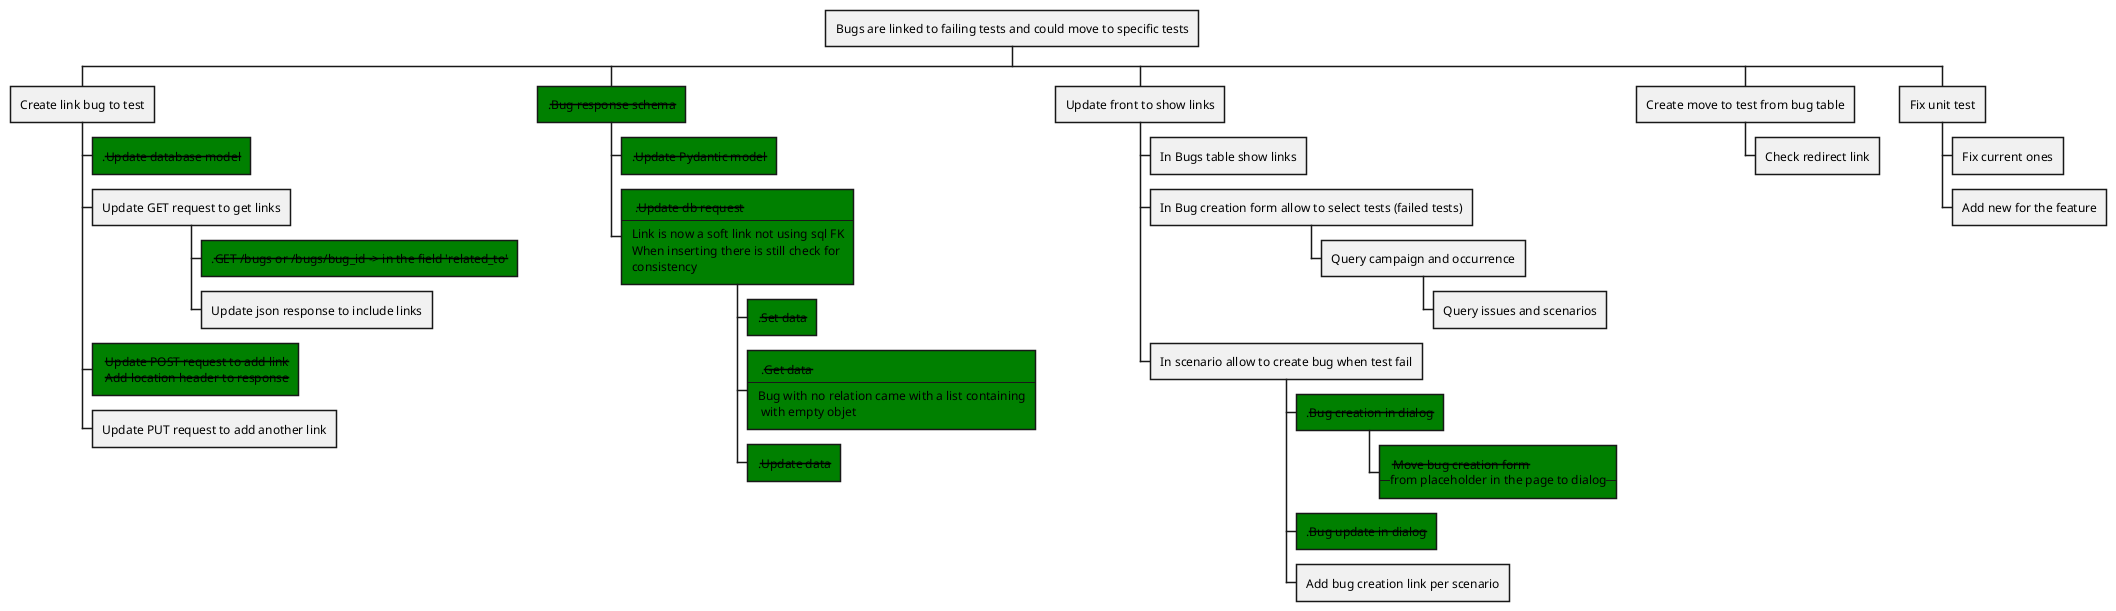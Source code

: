 @startwbs
'https://plantuml.com/wbs-diagram

'https://github.com/Hidden-goblin/eaidashboard/issues/67

* Bugs are linked to failing tests and could move to specific tests
** Create link bug to test
***[#green] .--Update database model--
*** Update GET request to get links
****[#green] .--GET /bugs or /bugs/bug_id -> in the field 'related_to'--
**** Update json response to include links
***[#green]: --Update POST request to add link--
 --Add location header to response--;
*** Update PUT request to add another link
**[#green] .--Bug response schema--
***[#green] .--Update Pydantic model--
***[#green]: .--Update db request--
----
Link is now a soft link not using sql FK
When inserting there is still check for
consistency;
****[#green] .--Set data--
****[#green]: .--Get data--
----
Bug with no relation came with a list containing
 with empty objet;
****[#green] .--Update data--
** Update front to show links
*** In Bugs table show links
*** In Bug creation form allow to select tests (failed tests)
**** Query campaign and occurrence
***** Query issues and scenarios
*** In scenario allow to create bug when test fail
****[#green] .--Bug creation in dialog--
*****[#green]: --Move bug creation form--
--from placeholder in the page to dialog--;
****[#green] .--Bug update in dialog--
**** Add bug creation link per scenario
** Create move to test from bug table
*** Check redirect link
** Fix unit test
*** Fix current ones
*** Add new for the feature

@endwbs